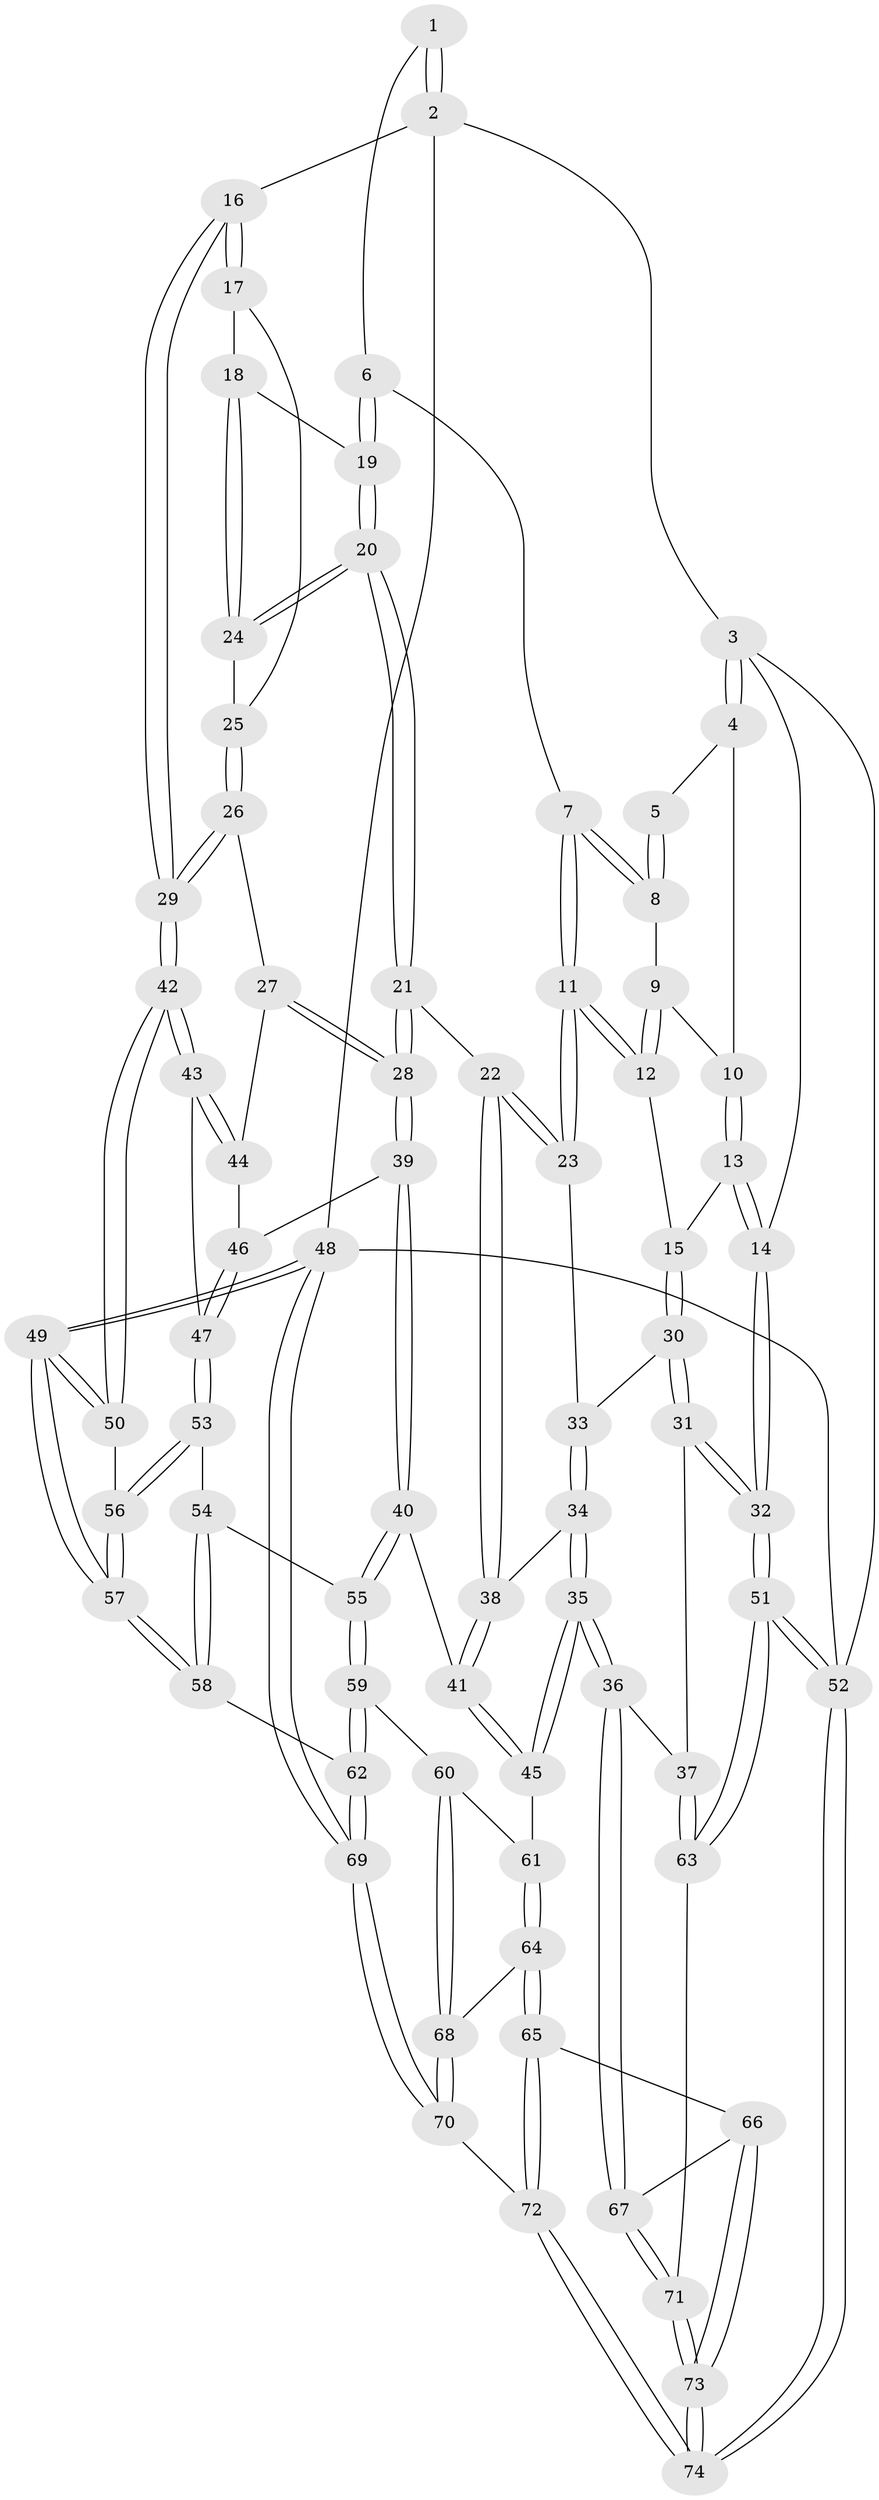 // Generated by graph-tools (version 1.1) at 2025/00/03/09/25 05:00:43]
// undirected, 74 vertices, 182 edges
graph export_dot {
graph [start="1"]
  node [color=gray90,style=filled];
  1 [pos="+0.8446473367421226+0"];
  2 [pos="+1+0"];
  3 [pos="+0+0"];
  4 [pos="+0.17385968863657525+0"];
  5 [pos="+0.35135409017744956+0"];
  6 [pos="+0.6218512347544766+0.11981468638204264"];
  7 [pos="+0.5574198346275929+0.13420690655454137"];
  8 [pos="+0.5129346626949293+0.09785860439352267"];
  9 [pos="+0.36711463971967984+0.1400379503033529"];
  10 [pos="+0.30695388421575137+0.10320487458542688"];
  11 [pos="+0.48076949601138963+0.2672655401064561"];
  12 [pos="+0.4353691567596138+0.24025693279424093"];
  13 [pos="+0.26308437142942837+0.2578084684280457"];
  14 [pos="+0+0.18515652408006766"];
  15 [pos="+0.2670939280413922+0.26396974099905"];
  16 [pos="+1+0.039950064931441105"];
  17 [pos="+0.7698575427028906+0.22499374749447817"];
  18 [pos="+0.7025376334190349+0.20350197217785249"];
  19 [pos="+0.6579283035118363+0.18077800760599858"];
  20 [pos="+0.6293124492767659+0.3329372851893013"];
  21 [pos="+0.6148292792772192+0.36686541359991404"];
  22 [pos="+0.5274534539056553+0.34884820057670785"];
  23 [pos="+0.4887804253777813+0.30815354734088785"];
  24 [pos="+0.6965227166209736+0.2789072928414552"];
  25 [pos="+0.753898176337302+0.2648108349132642"];
  26 [pos="+0.7491522117323205+0.38748315679738404"];
  27 [pos="+0.7390858990576273+0.3960063087972391"];
  28 [pos="+0.6801475742912237+0.4240483184334535"];
  29 [pos="+1+0.2437539199296816"];
  30 [pos="+0.2831781591925991+0.3562361413534129"];
  31 [pos="+0.013329478978920558+0.5180877636048274"];
  32 [pos="+0+0.4997752522258786"];
  33 [pos="+0.3279983723664834+0.3799177946518429"];
  34 [pos="+0.3494964890315324+0.4564293975610679"];
  35 [pos="+0.3247370440258305+0.658942934004073"];
  36 [pos="+0.3089143340362246+0.6648221819572604"];
  37 [pos="+0.13999917371257425+0.6021132746527803"];
  38 [pos="+0.4887465360867445+0.4371983104148306"];
  39 [pos="+0.6783743555607112+0.5073850467742337"];
  40 [pos="+0.661433314962102+0.5578960641457094"];
  41 [pos="+0.48933585028117005+0.5921693010271807"];
  42 [pos="+1+0.41230996295111927"];
  43 [pos="+0.9282842935524777+0.4954468585023539"];
  44 [pos="+0.8623908865617199+0.48999506370809315"];
  45 [pos="+0.4072195923165697+0.6611020536715155"];
  46 [pos="+0.796495324120782+0.5192719393907868"];
  47 [pos="+0.8413658833943235+0.5924493249174891"];
  48 [pos="+1+1"];
  49 [pos="+1+1"];
  50 [pos="+1+0.509515274357667"];
  51 [pos="+0+1"];
  52 [pos="+0+1"];
  53 [pos="+0.8237872822862667+0.63709632409278"];
  54 [pos="+0.819925197180197+0.6388116833347164"];
  55 [pos="+0.7194172741171921+0.6596792329448271"];
  56 [pos="+0.9155762567659818+0.6631109371591352"];
  57 [pos="+0.9129204943668476+0.8126955567560713"];
  58 [pos="+0.8828900872256753+0.8092133039504772"];
  59 [pos="+0.7041395458945902+0.7387213596316315"];
  60 [pos="+0.6677425367447691+0.7564074119759883"];
  61 [pos="+0.4349255686446553+0.689692881296833"];
  62 [pos="+0.7795189672743288+0.8153968327660277"];
  63 [pos="+0.09228436207910573+0.8323990016377792"];
  64 [pos="+0.47959007984433916+0.7955256951038477"];
  65 [pos="+0.4756455857078162+0.8968290567906467"];
  66 [pos="+0.43446281928390357+0.8856928641187652"];
  67 [pos="+0.293350005759561+0.7502911912600614"];
  68 [pos="+0.6141176218014215+0.8388628355651458"];
  69 [pos="+0.7009989931710195+1"];
  70 [pos="+0.5850119016878016+1"];
  71 [pos="+0.25445779726032935+0.886356271218016"];
  72 [pos="+0.5720685153205657+1"];
  73 [pos="+0.25582414414774257+0.9025215813531718"];
  74 [pos="+0.23497289795822454+1"];
  1 -- 2;
  1 -- 2;
  1 -- 6;
  2 -- 3;
  2 -- 16;
  2 -- 48;
  3 -- 4;
  3 -- 4;
  3 -- 14;
  3 -- 52;
  4 -- 5;
  4 -- 10;
  5 -- 8;
  5 -- 8;
  6 -- 7;
  6 -- 19;
  6 -- 19;
  7 -- 8;
  7 -- 8;
  7 -- 11;
  7 -- 11;
  8 -- 9;
  9 -- 10;
  9 -- 12;
  9 -- 12;
  10 -- 13;
  10 -- 13;
  11 -- 12;
  11 -- 12;
  11 -- 23;
  11 -- 23;
  12 -- 15;
  13 -- 14;
  13 -- 14;
  13 -- 15;
  14 -- 32;
  14 -- 32;
  15 -- 30;
  15 -- 30;
  16 -- 17;
  16 -- 17;
  16 -- 29;
  16 -- 29;
  17 -- 18;
  17 -- 25;
  18 -- 19;
  18 -- 24;
  18 -- 24;
  19 -- 20;
  19 -- 20;
  20 -- 21;
  20 -- 21;
  20 -- 24;
  20 -- 24;
  21 -- 22;
  21 -- 28;
  21 -- 28;
  22 -- 23;
  22 -- 23;
  22 -- 38;
  22 -- 38;
  23 -- 33;
  24 -- 25;
  25 -- 26;
  25 -- 26;
  26 -- 27;
  26 -- 29;
  26 -- 29;
  27 -- 28;
  27 -- 28;
  27 -- 44;
  28 -- 39;
  28 -- 39;
  29 -- 42;
  29 -- 42;
  30 -- 31;
  30 -- 31;
  30 -- 33;
  31 -- 32;
  31 -- 32;
  31 -- 37;
  32 -- 51;
  32 -- 51;
  33 -- 34;
  33 -- 34;
  34 -- 35;
  34 -- 35;
  34 -- 38;
  35 -- 36;
  35 -- 36;
  35 -- 45;
  35 -- 45;
  36 -- 37;
  36 -- 67;
  36 -- 67;
  37 -- 63;
  37 -- 63;
  38 -- 41;
  38 -- 41;
  39 -- 40;
  39 -- 40;
  39 -- 46;
  40 -- 41;
  40 -- 55;
  40 -- 55;
  41 -- 45;
  41 -- 45;
  42 -- 43;
  42 -- 43;
  42 -- 50;
  42 -- 50;
  43 -- 44;
  43 -- 44;
  43 -- 47;
  44 -- 46;
  45 -- 61;
  46 -- 47;
  46 -- 47;
  47 -- 53;
  47 -- 53;
  48 -- 49;
  48 -- 49;
  48 -- 69;
  48 -- 69;
  48 -- 52;
  49 -- 50;
  49 -- 50;
  49 -- 57;
  49 -- 57;
  50 -- 56;
  51 -- 52;
  51 -- 52;
  51 -- 63;
  51 -- 63;
  52 -- 74;
  52 -- 74;
  53 -- 54;
  53 -- 56;
  53 -- 56;
  54 -- 55;
  54 -- 58;
  54 -- 58;
  55 -- 59;
  55 -- 59;
  56 -- 57;
  56 -- 57;
  57 -- 58;
  57 -- 58;
  58 -- 62;
  59 -- 60;
  59 -- 62;
  59 -- 62;
  60 -- 61;
  60 -- 68;
  60 -- 68;
  61 -- 64;
  61 -- 64;
  62 -- 69;
  62 -- 69;
  63 -- 71;
  64 -- 65;
  64 -- 65;
  64 -- 68;
  65 -- 66;
  65 -- 72;
  65 -- 72;
  66 -- 67;
  66 -- 73;
  66 -- 73;
  67 -- 71;
  67 -- 71;
  68 -- 70;
  68 -- 70;
  69 -- 70;
  69 -- 70;
  70 -- 72;
  71 -- 73;
  71 -- 73;
  72 -- 74;
  72 -- 74;
  73 -- 74;
  73 -- 74;
}
